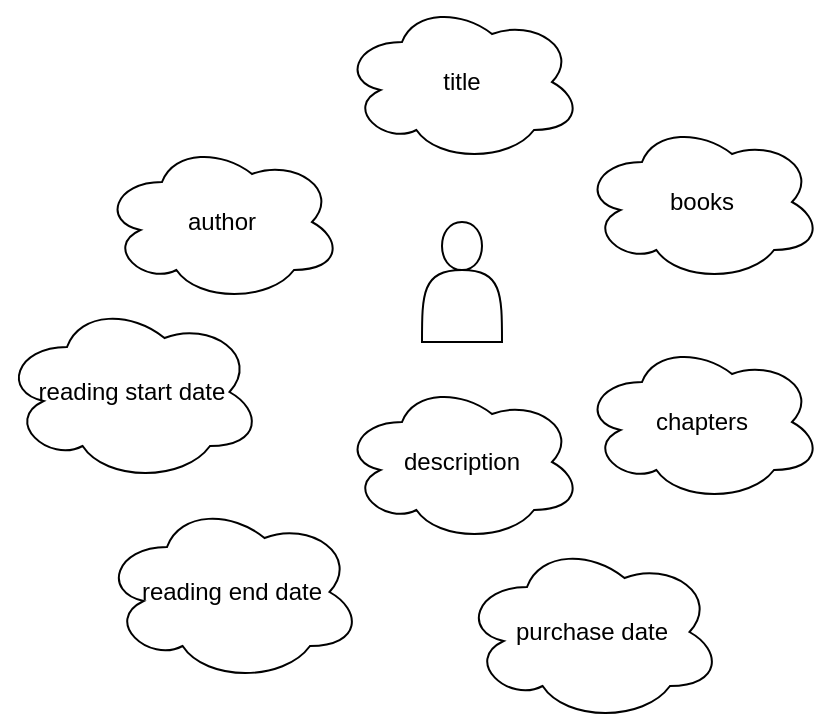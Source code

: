 <mxfile>
    <diagram id="qGkzBCWYP2JwlvV2tt4X" name="Purpose">
        <mxGraphModel dx="1076" dy="790" grid="1" gridSize="10" guides="1" tooltips="1" connect="1" arrows="1" fold="1" page="1" pageScale="1" pageWidth="850" pageHeight="1100" math="0" shadow="0">
            <root>
                <mxCell id="0"/>
                <mxCell id="1" parent="0"/>
                <mxCell id="4" value="" style="shape=actor;whiteSpace=wrap;html=1;" vertex="1" parent="1">
                    <mxGeometry x="360" y="240" width="40" height="60" as="geometry"/>
                </mxCell>
                <mxCell id="5" value="title" style="ellipse;shape=cloud;whiteSpace=wrap;html=1;" vertex="1" parent="1">
                    <mxGeometry x="320" y="130" width="120" height="80" as="geometry"/>
                </mxCell>
                <mxCell id="6" value="books" style="ellipse;shape=cloud;whiteSpace=wrap;html=1;" vertex="1" parent="1">
                    <mxGeometry x="440" y="190" width="120" height="80" as="geometry"/>
                </mxCell>
                <mxCell id="8" value="author" style="ellipse;shape=cloud;whiteSpace=wrap;html=1;" vertex="1" parent="1">
                    <mxGeometry x="200" y="200" width="120" height="80" as="geometry"/>
                </mxCell>
                <mxCell id="9" value="chapters" style="ellipse;shape=cloud;whiteSpace=wrap;html=1;" vertex="1" parent="1">
                    <mxGeometry x="440" y="300" width="120" height="80" as="geometry"/>
                </mxCell>
                <mxCell id="10" value="description" style="ellipse;shape=cloud;whiteSpace=wrap;html=1;" vertex="1" parent="1">
                    <mxGeometry x="320" y="320" width="120" height="80" as="geometry"/>
                </mxCell>
                <mxCell id="11" value="reading start date" style="ellipse;shape=cloud;whiteSpace=wrap;html=1;" vertex="1" parent="1">
                    <mxGeometry x="150" y="280" width="130" height="90" as="geometry"/>
                </mxCell>
                <mxCell id="12" value="reading end date" style="ellipse;shape=cloud;whiteSpace=wrap;html=1;" vertex="1" parent="1">
                    <mxGeometry x="200" y="380" width="130" height="90" as="geometry"/>
                </mxCell>
                <mxCell id="13" value="purchase date" style="ellipse;shape=cloud;whiteSpace=wrap;html=1;" vertex="1" parent="1">
                    <mxGeometry x="380" y="400" width="130" height="90" as="geometry"/>
                </mxCell>
            </root>
        </mxGraphModel>
    </diagram>
    <diagram id="6RpQIHceP03UAX_K-LFX" name="ER">
        <mxGraphModel dx="1266" dy="929" grid="1" gridSize="10" guides="1" tooltips="1" connect="1" arrows="1" fold="1" page="1" pageScale="1" pageWidth="850" pageHeight="1100" math="0" shadow="0">
            <root>
                <mxCell id="HDtmPVLynWEztx-Lgx2f-0"/>
                <mxCell id="HDtmPVLynWEztx-Lgx2f-1" parent="HDtmPVLynWEztx-Lgx2f-0"/>
                <mxCell id="HDtmPVLynWEztx-Lgx2f-2" value="user" style="rounded=0;whiteSpace=wrap;html=1;" vertex="1" parent="HDtmPVLynWEztx-Lgx2f-1">
                    <mxGeometry x="370" y="200" width="120" height="60" as="geometry"/>
                </mxCell>
                <mxCell id="HDtmPVLynWEztx-Lgx2f-8" value="" style="edgeStyle=none;html=1;startArrow=none;startFill=0;endArrow=ERmany;endFill=0;" edge="1" parent="HDtmPVLynWEztx-Lgx2f-1" source="HDtmPVLynWEztx-Lgx2f-3" target="HDtmPVLynWEztx-Lgx2f-4">
                    <mxGeometry relative="1" as="geometry"/>
                </mxCell>
                <mxCell id="oDYzQLkar8WeZtvxlOlH-1" value="" style="edgeStyle=none;html=1;startArrow=none;startFill=0;endArrow=none;endFill=0;" edge="1" parent="HDtmPVLynWEztx-Lgx2f-1" source="HDtmPVLynWEztx-Lgx2f-3" target="oDYzQLkar8WeZtvxlOlH-0">
                    <mxGeometry relative="1" as="geometry"/>
                </mxCell>
                <mxCell id="HDtmPVLynWEztx-Lgx2f-3" value="search" style="rhombus;whiteSpace=wrap;html=1;" vertex="1" parent="HDtmPVLynWEztx-Lgx2f-1">
                    <mxGeometry x="390" y="420" width="80" height="80" as="geometry"/>
                </mxCell>
                <mxCell id="HDtmPVLynWEztx-Lgx2f-4" value="book" style="rounded=0;whiteSpace=wrap;html=1;" vertex="1" parent="HDtmPVLynWEztx-Lgx2f-1">
                    <mxGeometry x="370" y="850" width="120" height="60" as="geometry"/>
                </mxCell>
                <mxCell id="HDtmPVLynWEztx-Lgx2f-7" value="" style="endArrow=ERmany;html=1;entryX=0.5;entryY=1;entryDx=0;entryDy=0;exitX=0.5;exitY=0;exitDx=0;exitDy=0;endFill=0;" edge="1" parent="HDtmPVLynWEztx-Lgx2f-1" source="HDtmPVLynWEztx-Lgx2f-3" target="HDtmPVLynWEztx-Lgx2f-2">
                    <mxGeometry width="50" height="50" relative="1" as="geometry">
                        <mxPoint x="480" y="450" as="sourcePoint"/>
                        <mxPoint x="590" y="330" as="targetPoint"/>
                    </mxGeometry>
                </mxCell>
                <mxCell id="c-QA1vv9fVMDzpl91ED1-4" style="edgeStyle=none;html=1;exitX=1;exitY=0.5;exitDx=0;exitDy=0;entryX=0;entryY=0.5;entryDx=0;entryDy=0;startArrow=none;startFill=0;endArrow=none;endFill=0;" edge="1" parent="HDtmPVLynWEztx-Lgx2f-1" source="Ldkp6jO8A5XuBbhfn18N-0" target="HDtmPVLynWEztx-Lgx2f-4">
                    <mxGeometry relative="1" as="geometry"/>
                </mxCell>
                <mxCell id="Ldkp6jO8A5XuBbhfn18N-0" value="author" style="ellipse;whiteSpace=wrap;html=1;" vertex="1" parent="HDtmPVLynWEztx-Lgx2f-1">
                    <mxGeometry x="90" y="790" width="120" height="80" as="geometry"/>
                </mxCell>
                <mxCell id="c-QA1vv9fVMDzpl91ED1-3" style="edgeStyle=none;html=1;exitX=1;exitY=0.5;exitDx=0;exitDy=0;entryX=0;entryY=0.5;entryDx=0;entryDy=0;startArrow=none;startFill=0;endArrow=none;endFill=0;" edge="1" parent="HDtmPVLynWEztx-Lgx2f-1" source="Ldkp6jO8A5XuBbhfn18N-1" target="HDtmPVLynWEztx-Lgx2f-4">
                    <mxGeometry relative="1" as="geometry"/>
                </mxCell>
                <mxCell id="Ldkp6jO8A5XuBbhfn18N-1" value="title" style="ellipse;whiteSpace=wrap;html=1;" vertex="1" parent="HDtmPVLynWEztx-Lgx2f-1">
                    <mxGeometry x="90" y="700" width="120" height="80" as="geometry"/>
                </mxCell>
                <mxCell id="c-QA1vv9fVMDzpl91ED1-5" style="edgeStyle=none;html=1;exitX=1;exitY=0.5;exitDx=0;exitDy=0;startArrow=none;startFill=0;endArrow=none;endFill=0;entryX=0;entryY=0.5;entryDx=0;entryDy=0;" edge="1" parent="HDtmPVLynWEztx-Lgx2f-1" source="Ldkp6jO8A5XuBbhfn18N-2" target="HDtmPVLynWEztx-Lgx2f-4">
                    <mxGeometry relative="1" as="geometry">
                        <mxPoint x="370" y="760" as="targetPoint"/>
                    </mxGeometry>
                </mxCell>
                <mxCell id="Ldkp6jO8A5XuBbhfn18N-2" value="description" style="ellipse;whiteSpace=wrap;html=1;" vertex="1" parent="HDtmPVLynWEztx-Lgx2f-1">
                    <mxGeometry x="90" y="880" width="120" height="80" as="geometry"/>
                </mxCell>
                <mxCell id="c-QA1vv9fVMDzpl91ED1-0" style="edgeStyle=none;html=1;exitX=0;exitY=0.5;exitDx=0;exitDy=0;entryX=1;entryY=0.5;entryDx=0;entryDy=0;startArrow=none;startFill=0;endArrow=none;endFill=0;" edge="1" parent="HDtmPVLynWEztx-Lgx2f-1" source="Ldkp6jO8A5XuBbhfn18N-3" target="HDtmPVLynWEztx-Lgx2f-4">
                    <mxGeometry relative="1" as="geometry"/>
                </mxCell>
                <mxCell id="Ldkp6jO8A5XuBbhfn18N-3" value="reading start date" style="ellipse;whiteSpace=wrap;html=1;" vertex="1" parent="HDtmPVLynWEztx-Lgx2f-1">
                    <mxGeometry x="590" y="760" width="120" height="80" as="geometry"/>
                </mxCell>
                <mxCell id="c-QA1vv9fVMDzpl91ED1-1" style="edgeStyle=none;html=1;exitX=0;exitY=0.5;exitDx=0;exitDy=0;entryX=1;entryY=0.5;entryDx=0;entryDy=0;startArrow=none;startFill=0;endArrow=none;endFill=0;" edge="1" parent="HDtmPVLynWEztx-Lgx2f-1" source="U02GgQwrUnwMw3LbmROY-0" target="HDtmPVLynWEztx-Lgx2f-4">
                    <mxGeometry relative="1" as="geometry"/>
                </mxCell>
                <mxCell id="U02GgQwrUnwMw3LbmROY-0" value="reading end date" style="ellipse;whiteSpace=wrap;html=1;" vertex="1" parent="HDtmPVLynWEztx-Lgx2f-1">
                    <mxGeometry x="590" y="840" width="120" height="80" as="geometry"/>
                </mxCell>
                <mxCell id="c-QA1vv9fVMDzpl91ED1-2" style="edgeStyle=none;html=1;exitX=0;exitY=0.5;exitDx=0;exitDy=0;startArrow=none;startFill=0;endArrow=none;endFill=0;entryX=1;entryY=0.5;entryDx=0;entryDy=0;" edge="1" parent="HDtmPVLynWEztx-Lgx2f-1" source="U02GgQwrUnwMw3LbmROY-1" target="HDtmPVLynWEztx-Lgx2f-4">
                    <mxGeometry relative="1" as="geometry">
                        <mxPoint x="490" y="760" as="targetPoint"/>
                    </mxGeometry>
                </mxCell>
                <mxCell id="U02GgQwrUnwMw3LbmROY-1" value="purchase date" style="ellipse;whiteSpace=wrap;html=1;" vertex="1" parent="HDtmPVLynWEztx-Lgx2f-1">
                    <mxGeometry x="590" y="920" width="120" height="80" as="geometry"/>
                </mxCell>
                <mxCell id="c-QA1vv9fVMDzpl91ED1-6" style="edgeStyle=none;html=1;exitX=1;exitY=0.5;exitDx=0;exitDy=0;entryX=0;entryY=0.5;entryDx=0;entryDy=0;startArrow=none;startFill=0;endArrow=none;endFill=0;" edge="1" parent="HDtmPVLynWEztx-Lgx2f-1" source="cZNj4leetHQAkteOxbQy-0" target="HDtmPVLynWEztx-Lgx2f-4">
                    <mxGeometry relative="1" as="geometry"/>
                </mxCell>
                <mxCell id="cZNj4leetHQAkteOxbQy-0" value="chapters" style="ellipse;whiteSpace=wrap;html=1;" vertex="1" parent="HDtmPVLynWEztx-Lgx2f-1">
                    <mxGeometry x="90" y="970" width="120" height="80" as="geometry"/>
                </mxCell>
                <mxCell id="c-QA1vv9fVMDzpl91ED1-11" style="edgeStyle=none;html=1;startArrow=none;startFill=0;endArrow=none;endFill=0;" edge="1" parent="HDtmPVLynWEztx-Lgx2f-1" source="c-QA1vv9fVMDzpl91ED1-7" target="HDtmPVLynWEztx-Lgx2f-2">
                    <mxGeometry relative="1" as="geometry"/>
                </mxCell>
                <mxCell id="c-QA1vv9fVMDzpl91ED1-7" value="fName" style="ellipse;whiteSpace=wrap;html=1;" vertex="1" parent="HDtmPVLynWEztx-Lgx2f-1">
                    <mxGeometry x="590" y="190" width="120" height="80" as="geometry"/>
                </mxCell>
                <mxCell id="c-QA1vv9fVMDzpl91ED1-12" style="edgeStyle=none;html=1;exitX=0;exitY=1;exitDx=0;exitDy=0;entryX=1;entryY=0;entryDx=0;entryDy=0;startArrow=none;startFill=0;endArrow=none;endFill=0;" edge="1" parent="HDtmPVLynWEztx-Lgx2f-1" source="c-QA1vv9fVMDzpl91ED1-8" target="HDtmPVLynWEztx-Lgx2f-2">
                    <mxGeometry relative="1" as="geometry"/>
                </mxCell>
                <mxCell id="c-QA1vv9fVMDzpl91ED1-8" value="lName" style="ellipse;whiteSpace=wrap;html=1;" vertex="1" parent="HDtmPVLynWEztx-Lgx2f-1">
                    <mxGeometry x="530" y="90" width="120" height="80" as="geometry"/>
                </mxCell>
                <mxCell id="c-QA1vv9fVMDzpl91ED1-13" style="edgeStyle=none;html=1;exitX=0.5;exitY=1;exitDx=0;exitDy=0;entryX=0.5;entryY=0;entryDx=0;entryDy=0;startArrow=none;startFill=0;endArrow=none;endFill=0;" edge="1" parent="HDtmPVLynWEztx-Lgx2f-1" source="c-QA1vv9fVMDzpl91ED1-10" target="HDtmPVLynWEztx-Lgx2f-2">
                    <mxGeometry relative="1" as="geometry"/>
                </mxCell>
                <mxCell id="c-QA1vv9fVMDzpl91ED1-10" value="userID" style="ellipse;whiteSpace=wrap;html=1;" vertex="1" parent="HDtmPVLynWEztx-Lgx2f-1">
                    <mxGeometry x="370" y="50" width="120" height="80" as="geometry"/>
                </mxCell>
                <mxCell id="oDYzQLkar8WeZtvxlOlH-0" value="title" style="ellipse;whiteSpace=wrap;html=1;" vertex="1" parent="HDtmPVLynWEztx-Lgx2f-1">
                    <mxGeometry x="580" y="420" width="120" height="80" as="geometry"/>
                </mxCell>
                <mxCell id="oDYzQLkar8WeZtvxlOlH-15" style="edgeStyle=none;html=1;exitX=0;exitY=0.5;exitDx=0;exitDy=0;startArrow=none;startFill=0;endArrow=none;endFill=0;" edge="1" parent="HDtmPVLynWEztx-Lgx2f-1" source="oDYzQLkar8WeZtvxlOlH-2">
                    <mxGeometry relative="1" as="geometry">
                        <mxPoint x="470" y="460" as="targetPoint"/>
                    </mxGeometry>
                </mxCell>
                <mxCell id="oDYzQLkar8WeZtvxlOlH-2" value="author" style="ellipse;whiteSpace=wrap;html=1;" vertex="1" parent="HDtmPVLynWEztx-Lgx2f-1">
                    <mxGeometry x="580" y="500" width="120" height="80" as="geometry"/>
                </mxCell>
                <mxCell id="oDYzQLkar8WeZtvxlOlH-14" style="edgeStyle=none;html=1;exitX=0;exitY=0.5;exitDx=0;exitDy=0;startArrow=none;startFill=0;endArrow=none;endFill=0;" edge="1" parent="HDtmPVLynWEztx-Lgx2f-1" source="oDYzQLkar8WeZtvxlOlH-3">
                    <mxGeometry relative="1" as="geometry">
                        <mxPoint x="470" y="460" as="targetPoint"/>
                    </mxGeometry>
                </mxCell>
                <mxCell id="oDYzQLkar8WeZtvxlOlH-3" value="description" style="ellipse;whiteSpace=wrap;html=1;" vertex="1" parent="HDtmPVLynWEztx-Lgx2f-1">
                    <mxGeometry x="580" y="330" width="120" height="80" as="geometry"/>
                </mxCell>
                <mxCell id="oDYzQLkar8WeZtvxlOlH-11" style="edgeStyle=none;html=1;exitX=1;exitY=0.5;exitDx=0;exitDy=0;startArrow=none;startFill=0;endArrow=none;endFill=0;" edge="1" parent="HDtmPVLynWEztx-Lgx2f-1" source="oDYzQLkar8WeZtvxlOlH-4">
                    <mxGeometry relative="1" as="geometry">
                        <mxPoint x="390" y="460" as="targetPoint"/>
                    </mxGeometry>
                </mxCell>
                <mxCell id="oDYzQLkar8WeZtvxlOlH-4" value="chapters" style="ellipse;whiteSpace=wrap;html=1;" vertex="1" parent="HDtmPVLynWEztx-Lgx2f-1">
                    <mxGeometry x="90" y="560" width="120" height="80" as="geometry"/>
                </mxCell>
                <mxCell id="oDYzQLkar8WeZtvxlOlH-12" style="edgeStyle=none;html=1;exitX=1;exitY=0.5;exitDx=0;exitDy=0;startArrow=none;startFill=0;endArrow=none;endFill=0;" edge="1" parent="HDtmPVLynWEztx-Lgx2f-1" source="oDYzQLkar8WeZtvxlOlH-5">
                    <mxGeometry relative="1" as="geometry">
                        <mxPoint x="390" y="460" as="targetPoint"/>
                    </mxGeometry>
                </mxCell>
                <mxCell id="oDYzQLkar8WeZtvxlOlH-5" value="reading start date" style="ellipse;whiteSpace=wrap;html=1;" vertex="1" parent="HDtmPVLynWEztx-Lgx2f-1">
                    <mxGeometry x="90" y="470" width="120" height="80" as="geometry"/>
                </mxCell>
                <mxCell id="oDYzQLkar8WeZtvxlOlH-9" style="edgeStyle=none;html=1;exitX=1;exitY=0.5;exitDx=0;exitDy=0;startArrow=none;startFill=0;endArrow=none;endFill=0;" edge="1" parent="HDtmPVLynWEztx-Lgx2f-1" source="oDYzQLkar8WeZtvxlOlH-6">
                    <mxGeometry relative="1" as="geometry">
                        <mxPoint x="390" y="460" as="targetPoint"/>
                    </mxGeometry>
                </mxCell>
                <mxCell id="oDYzQLkar8WeZtvxlOlH-6" value="reading end date" style="ellipse;whiteSpace=wrap;html=1;" vertex="1" parent="HDtmPVLynWEztx-Lgx2f-1">
                    <mxGeometry x="90" y="380" width="120" height="80" as="geometry"/>
                </mxCell>
                <mxCell id="oDYzQLkar8WeZtvxlOlH-8" style="edgeStyle=none;html=1;exitX=1;exitY=0.5;exitDx=0;exitDy=0;entryX=0;entryY=0.5;entryDx=0;entryDy=0;startArrow=none;startFill=0;endArrow=none;endFill=0;" edge="1" parent="HDtmPVLynWEztx-Lgx2f-1" source="oDYzQLkar8WeZtvxlOlH-7" target="HDtmPVLynWEztx-Lgx2f-3">
                    <mxGeometry relative="1" as="geometry"/>
                </mxCell>
                <mxCell id="oDYzQLkar8WeZtvxlOlH-7" value="purchase date" style="ellipse;whiteSpace=wrap;html=1;" vertex="1" parent="HDtmPVLynWEztx-Lgx2f-1">
                    <mxGeometry x="90" y="290" width="120" height="80" as="geometry"/>
                </mxCell>
            </root>
        </mxGraphModel>
    </diagram>
    <diagram id="AGApS3B_BdfpaORHlcEU" name="UML">
        <mxGraphModel dx="1076" dy="790" grid="1" gridSize="10" guides="1" tooltips="1" connect="1" arrows="1" fold="1" page="1" pageScale="1" pageWidth="850" pageHeight="1100" math="0" shadow="0">
            <root>
                <mxCell id="Ka0Qe1axJUZHr6vDXdSI-0"/>
                <mxCell id="Ka0Qe1axJUZHr6vDXdSI-1" parent="Ka0Qe1axJUZHr6vDXdSI-0"/>
                <mxCell id="Ka0Qe1axJUZHr6vDXdSI-2" value="User" style="swimlane;fontStyle=1;align=center;verticalAlign=top;childLayout=stackLayout;horizontal=1;startSize=26;horizontalStack=0;resizeParent=1;resizeParentMax=0;resizeLast=0;collapsible=1;marginBottom=0;" vertex="1" parent="Ka0Qe1axJUZHr6vDXdSI-1">
                    <mxGeometry x="60" y="100" width="160" height="104" as="geometry"/>
                </mxCell>
                <mxCell id="Ka0Qe1axJUZHr6vDXdSI-3" value="+ userID: int" style="text;strokeColor=none;fillColor=none;align=left;verticalAlign=top;spacingLeft=4;spacingRight=4;overflow=hidden;rotatable=0;points=[[0,0.5],[1,0.5]];portConstraint=eastwest;" vertex="1" parent="Ka0Qe1axJUZHr6vDXdSI-2">
                    <mxGeometry y="26" width="160" height="26" as="geometry"/>
                </mxCell>
                <mxCell id="KHwKEWFf__7P19PQWkkm-3" value="+ fName: string" style="text;strokeColor=none;fillColor=none;align=left;verticalAlign=top;spacingLeft=4;spacingRight=4;overflow=hidden;rotatable=0;points=[[0,0.5],[1,0.5]];portConstraint=eastwest;" vertex="1" parent="Ka0Qe1axJUZHr6vDXdSI-2">
                    <mxGeometry y="52" width="160" height="26" as="geometry"/>
                </mxCell>
                <mxCell id="AraLyrExD1ohgNpDYgND-0" value="+ lName: string" style="text;strokeColor=none;fillColor=none;align=left;verticalAlign=top;spacingLeft=4;spacingRight=4;overflow=hidden;rotatable=0;points=[[0,0.5],[1,0.5]];portConstraint=eastwest;" vertex="1" parent="Ka0Qe1axJUZHr6vDXdSI-2">
                    <mxGeometry y="78" width="160" height="26" as="geometry"/>
                </mxCell>
                <mxCell id="Ka0Qe1axJUZHr6vDXdSI-6" value="Book" style="swimlane;fontStyle=1;align=center;verticalAlign=top;childLayout=stackLayout;horizontal=1;startSize=26;horizontalStack=0;resizeParent=1;resizeParentMax=0;resizeLast=0;collapsible=1;marginBottom=0;" vertex="1" parent="Ka0Qe1axJUZHr6vDXdSI-1">
                    <mxGeometry x="580" y="100" width="240" height="234" as="geometry">
                        <mxRectangle x="400" y="100" width="60" height="26" as="alternateBounds"/>
                    </mxGeometry>
                </mxCell>
                <mxCell id="Ka0Qe1axJUZHr6vDXdSI-7" value="+ title: string" style="text;strokeColor=none;fillColor=none;align=left;verticalAlign=top;spacingLeft=4;spacingRight=4;overflow=hidden;rotatable=0;points=[[0,0.5],[1,0.5]];portConstraint=eastwest;" vertex="1" parent="Ka0Qe1axJUZHr6vDXdSI-6">
                    <mxGeometry y="26" width="240" height="26" as="geometry"/>
                </mxCell>
                <mxCell id="AraLyrExD1ohgNpDYgND-1" value="+ author: string" style="text;strokeColor=none;fillColor=none;align=left;verticalAlign=top;spacingLeft=4;spacingRight=4;overflow=hidden;rotatable=0;points=[[0,0.5],[1,0.5]];portConstraint=eastwest;" vertex="1" parent="Ka0Qe1axJUZHr6vDXdSI-6">
                    <mxGeometry y="52" width="240" height="26" as="geometry"/>
                </mxCell>
                <mxCell id="AraLyrExD1ohgNpDYgND-2" value="+ description: string" style="text;strokeColor=none;fillColor=none;align=left;verticalAlign=top;spacingLeft=4;spacingRight=4;overflow=hidden;rotatable=0;points=[[0,0.5],[1,0.5]];portConstraint=eastwest;" vertex="1" parent="Ka0Qe1axJUZHr6vDXdSI-6">
                    <mxGeometry y="78" width="240" height="26" as="geometry"/>
                </mxCell>
                <mxCell id="SZ0WcbJX_twaBT3-WVJU-0" value="+ chapters: int" style="text;strokeColor=none;fillColor=none;align=left;verticalAlign=top;spacingLeft=4;spacingRight=4;overflow=hidden;rotatable=0;points=[[0,0.5],[1,0.5]];portConstraint=eastwest;" vertex="1" parent="Ka0Qe1axJUZHr6vDXdSI-6">
                    <mxGeometry y="104" width="240" height="26" as="geometry"/>
                </mxCell>
                <mxCell id="AraLyrExD1ohgNpDYgND-3" value="+ purchase date: DateTime" style="text;strokeColor=none;fillColor=none;align=left;verticalAlign=top;spacingLeft=4;spacingRight=4;overflow=hidden;rotatable=0;points=[[0,0.5],[1,0.5]];portConstraint=eastwest;" vertex="1" parent="Ka0Qe1axJUZHr6vDXdSI-6">
                    <mxGeometry y="130" width="240" height="26" as="geometry"/>
                </mxCell>
                <mxCell id="AraLyrExD1ohgNpDYgND-4" value="+ start reading date: DateTime" style="text;strokeColor=none;fillColor=none;align=left;verticalAlign=top;spacingLeft=4;spacingRight=4;overflow=hidden;rotatable=0;points=[[0,0.5],[1,0.5]];portConstraint=eastwest;" vertex="1" parent="Ka0Qe1axJUZHr6vDXdSI-6">
                    <mxGeometry y="156" width="240" height="26" as="geometry"/>
                </mxCell>
                <mxCell id="AraLyrExD1ohgNpDYgND-5" value="+ end reading date: DateTime" style="text;strokeColor=none;fillColor=none;align=left;verticalAlign=top;spacingLeft=4;spacingRight=4;overflow=hidden;rotatable=0;points=[[0,0.5],[1,0.5]];portConstraint=eastwest;" vertex="1" parent="Ka0Qe1axJUZHr6vDXdSI-6">
                    <mxGeometry y="182" width="240" height="26" as="geometry"/>
                </mxCell>
                <mxCell id="1Y6p-_kE71GHpXE27afR-2" value="+ bookID: int" style="text;strokeColor=none;fillColor=none;align=left;verticalAlign=top;spacingLeft=4;spacingRight=4;overflow=hidden;rotatable=0;points=[[0,0.5],[1,0.5]];portConstraint=eastwest;" vertex="1" parent="Ka0Qe1axJUZHr6vDXdSI-6">
                    <mxGeometry y="208" width="240" height="26" as="geometry"/>
                </mxCell>
                <mxCell id="lwFSu5vnCqqhaPZG6fS5-0" value="Search" style="swimlane;fontStyle=1;align=center;verticalAlign=top;childLayout=stackLayout;horizontal=1;startSize=26;horizontalStack=0;resizeParent=1;resizeParentMax=0;resizeLast=0;collapsible=1;marginBottom=0;" vertex="1" parent="Ka0Qe1axJUZHr6vDXdSI-1">
                    <mxGeometry x="280" y="100" width="240" height="260" as="geometry">
                        <mxRectangle x="400" y="100" width="60" height="26" as="alternateBounds"/>
                    </mxGeometry>
                </mxCell>
                <mxCell id="lwFSu5vnCqqhaPZG6fS5-1" value="+ title: string" style="text;strokeColor=none;fillColor=none;align=left;verticalAlign=top;spacingLeft=4;spacingRight=4;overflow=hidden;rotatable=0;points=[[0,0.5],[1,0.5]];portConstraint=eastwest;" vertex="1" parent="lwFSu5vnCqqhaPZG6fS5-0">
                    <mxGeometry y="26" width="240" height="26" as="geometry"/>
                </mxCell>
                <mxCell id="lwFSu5vnCqqhaPZG6fS5-2" value="+ author: string" style="text;strokeColor=none;fillColor=none;align=left;verticalAlign=top;spacingLeft=4;spacingRight=4;overflow=hidden;rotatable=0;points=[[0,0.5],[1,0.5]];portConstraint=eastwest;" vertex="1" parent="lwFSu5vnCqqhaPZG6fS5-0">
                    <mxGeometry y="52" width="240" height="26" as="geometry"/>
                </mxCell>
                <mxCell id="lwFSu5vnCqqhaPZG6fS5-3" value="+ description: string" style="text;strokeColor=none;fillColor=none;align=left;verticalAlign=top;spacingLeft=4;spacingRight=4;overflow=hidden;rotatable=0;points=[[0,0.5],[1,0.5]];portConstraint=eastwest;" vertex="1" parent="lwFSu5vnCqqhaPZG6fS5-0">
                    <mxGeometry y="78" width="240" height="26" as="geometry"/>
                </mxCell>
                <mxCell id="lwFSu5vnCqqhaPZG6fS5-4" value="+ chapters: int" style="text;strokeColor=none;fillColor=none;align=left;verticalAlign=top;spacingLeft=4;spacingRight=4;overflow=hidden;rotatable=0;points=[[0,0.5],[1,0.5]];portConstraint=eastwest;" vertex="1" parent="lwFSu5vnCqqhaPZG6fS5-0">
                    <mxGeometry y="104" width="240" height="26" as="geometry"/>
                </mxCell>
                <mxCell id="lwFSu5vnCqqhaPZG6fS5-5" value="+ purchase date: DateTime" style="text;strokeColor=none;fillColor=none;align=left;verticalAlign=top;spacingLeft=4;spacingRight=4;overflow=hidden;rotatable=0;points=[[0,0.5],[1,0.5]];portConstraint=eastwest;" vertex="1" parent="lwFSu5vnCqqhaPZG6fS5-0">
                    <mxGeometry y="130" width="240" height="26" as="geometry"/>
                </mxCell>
                <mxCell id="lwFSu5vnCqqhaPZG6fS5-6" value="+ start reading date: DateTime" style="text;strokeColor=none;fillColor=none;align=left;verticalAlign=top;spacingLeft=4;spacingRight=4;overflow=hidden;rotatable=0;points=[[0,0.5],[1,0.5]];portConstraint=eastwest;" vertex="1" parent="lwFSu5vnCqqhaPZG6fS5-0">
                    <mxGeometry y="156" width="240" height="26" as="geometry"/>
                </mxCell>
                <mxCell id="lwFSu5vnCqqhaPZG6fS5-7" value="+ end reading date: DateTime" style="text;strokeColor=none;fillColor=none;align=left;verticalAlign=top;spacingLeft=4;spacingRight=4;overflow=hidden;rotatable=0;points=[[0,0.5],[1,0.5]];portConstraint=eastwest;" vertex="1" parent="lwFSu5vnCqqhaPZG6fS5-0">
                    <mxGeometry y="182" width="240" height="26" as="geometry"/>
                </mxCell>
                <mxCell id="1Y6p-_kE71GHpXE27afR-1" value="+ searchID: number" style="text;strokeColor=none;fillColor=none;align=left;verticalAlign=top;spacingLeft=4;spacingRight=4;overflow=hidden;rotatable=0;points=[[0,0.5],[1,0.5]];portConstraint=eastwest;" vertex="1" parent="lwFSu5vnCqqhaPZG6fS5-0">
                    <mxGeometry y="208" width="240" height="26" as="geometry"/>
                </mxCell>
                <mxCell id="1Y6p-_kE71GHpXE27afR-3" value="+ fk_user_id: int" style="text;strokeColor=none;fillColor=none;align=left;verticalAlign=top;spacingLeft=4;spacingRight=4;overflow=hidden;rotatable=0;points=[[0,0.5],[1,0.5]];portConstraint=eastwest;" vertex="1" parent="lwFSu5vnCqqhaPZG6fS5-0">
                    <mxGeometry y="234" width="240" height="26" as="geometry"/>
                </mxCell>
                <mxCell id="lwFSu5vnCqqhaPZG6fS5-9" value="" style="edgeStyle=entityRelationEdgeStyle;fontSize=12;html=1;endArrow=ERmany;endFill=0;entryX=1;entryY=0.5;entryDx=0;entryDy=0;exitX=0;exitY=0.5;exitDx=0;exitDy=0;startArrow=ERmany;startFill=0;" edge="1" parent="Ka0Qe1axJUZHr6vDXdSI-1" source="lwFSu5vnCqqhaPZG6fS5-6" target="KHwKEWFf__7P19PQWkkm-3">
                    <mxGeometry width="100" height="100" relative="1" as="geometry">
                        <mxPoint x="200" y="254" as="sourcePoint"/>
                        <mxPoint x="260" y="160" as="targetPoint"/>
                    </mxGeometry>
                </mxCell>
                <mxCell id="lwFSu5vnCqqhaPZG6fS5-10" value="" style="edgeStyle=entityRelationEdgeStyle;fontSize=12;html=1;endArrow=ERmany;startArrow=ERmany;entryX=0;entryY=0.282;entryDx=0;entryDy=0;entryPerimeter=0;" edge="1" parent="Ka0Qe1axJUZHr6vDXdSI-1" source="lwFSu5vnCqqhaPZG6fS5-5" target="AraLyrExD1ohgNpDYgND-2">
                    <mxGeometry width="100" height="100" relative="1" as="geometry">
                        <mxPoint x="500" y="290" as="sourcePoint"/>
                        <mxPoint x="600" y="190" as="targetPoint"/>
                    </mxGeometry>
                </mxCell>
            </root>
        </mxGraphModel>
    </diagram>
    <diagram name="UML-norm" id="lowA-XUmcXUYR2KzmPwj">
        <mxGraphModel dx="1076" dy="790" grid="1" gridSize="10" guides="1" tooltips="1" connect="1" arrows="1" fold="1" page="1" pageScale="1" pageWidth="850" pageHeight="1100" math="0" shadow="0">
            <root>
                <mxCell id="0TWA3kOWb8BYH_uvdzaJ-0"/>
                <mxCell id="0TWA3kOWb8BYH_uvdzaJ-1" parent="0TWA3kOWb8BYH_uvdzaJ-0"/>
                <mxCell id="0TWA3kOWb8BYH_uvdzaJ-2" value="User" style="swimlane;fontStyle=1;align=center;verticalAlign=top;childLayout=stackLayout;horizontal=1;startSize=26;horizontalStack=0;resizeParent=1;resizeParentMax=0;resizeLast=0;collapsible=1;marginBottom=0;" vertex="1" parent="0TWA3kOWb8BYH_uvdzaJ-1">
                    <mxGeometry x="60" y="100" width="160" height="104" as="geometry"/>
                </mxCell>
                <mxCell id="0TWA3kOWb8BYH_uvdzaJ-3" value="+ userID: int" style="text;strokeColor=none;fillColor=none;align=left;verticalAlign=top;spacingLeft=4;spacingRight=4;overflow=hidden;rotatable=0;points=[[0,0.5],[1,0.5]];portConstraint=eastwest;" vertex="1" parent="0TWA3kOWb8BYH_uvdzaJ-2">
                    <mxGeometry y="26" width="160" height="26" as="geometry"/>
                </mxCell>
                <mxCell id="0TWA3kOWb8BYH_uvdzaJ-4" value="+ fName: string" style="text;strokeColor=none;fillColor=none;align=left;verticalAlign=top;spacingLeft=4;spacingRight=4;overflow=hidden;rotatable=0;points=[[0,0.5],[1,0.5]];portConstraint=eastwest;" vertex="1" parent="0TWA3kOWb8BYH_uvdzaJ-2">
                    <mxGeometry y="52" width="160" height="26" as="geometry"/>
                </mxCell>
                <mxCell id="0TWA3kOWb8BYH_uvdzaJ-5" value="+ lName: string" style="text;strokeColor=none;fillColor=none;align=left;verticalAlign=top;spacingLeft=4;spacingRight=4;overflow=hidden;rotatable=0;points=[[0,0.5],[1,0.5]];portConstraint=eastwest;" vertex="1" parent="0TWA3kOWb8BYH_uvdzaJ-2">
                    <mxGeometry y="78" width="160" height="26" as="geometry"/>
                </mxCell>
                <mxCell id="0TWA3kOWb8BYH_uvdzaJ-6" value="Book" style="swimlane;fontStyle=1;align=center;verticalAlign=top;childLayout=stackLayout;horizontal=1;startSize=26;horizontalStack=0;resizeParent=1;resizeParentMax=0;resizeLast=0;collapsible=1;marginBottom=0;" vertex="1" parent="0TWA3kOWb8BYH_uvdzaJ-1">
                    <mxGeometry x="580" y="100" width="240" height="234" as="geometry">
                        <mxRectangle x="400" y="100" width="60" height="26" as="alternateBounds"/>
                    </mxGeometry>
                </mxCell>
                <mxCell id="0TWA3kOWb8BYH_uvdzaJ-7" value="+ title: string" style="text;strokeColor=none;fillColor=none;align=left;verticalAlign=top;spacingLeft=4;spacingRight=4;overflow=hidden;rotatable=0;points=[[0,0.5],[1,0.5]];portConstraint=eastwest;" vertex="1" parent="0TWA3kOWb8BYH_uvdzaJ-6">
                    <mxGeometry y="26" width="240" height="26" as="geometry"/>
                </mxCell>
                <mxCell id="0TWA3kOWb8BYH_uvdzaJ-8" value="+ author: string" style="text;strokeColor=none;fillColor=none;align=left;verticalAlign=top;spacingLeft=4;spacingRight=4;overflow=hidden;rotatable=0;points=[[0,0.5],[1,0.5]];portConstraint=eastwest;" vertex="1" parent="0TWA3kOWb8BYH_uvdzaJ-6">
                    <mxGeometry y="52" width="240" height="26" as="geometry"/>
                </mxCell>
                <mxCell id="0TWA3kOWb8BYH_uvdzaJ-9" value="+ description: string" style="text;strokeColor=none;fillColor=none;align=left;verticalAlign=top;spacingLeft=4;spacingRight=4;overflow=hidden;rotatable=0;points=[[0,0.5],[1,0.5]];portConstraint=eastwest;" vertex="1" parent="0TWA3kOWb8BYH_uvdzaJ-6">
                    <mxGeometry y="78" width="240" height="26" as="geometry"/>
                </mxCell>
                <mxCell id="0TWA3kOWb8BYH_uvdzaJ-10" value="+ chapters: int" style="text;strokeColor=none;fillColor=none;align=left;verticalAlign=top;spacingLeft=4;spacingRight=4;overflow=hidden;rotatable=0;points=[[0,0.5],[1,0.5]];portConstraint=eastwest;" vertex="1" parent="0TWA3kOWb8BYH_uvdzaJ-6">
                    <mxGeometry y="104" width="240" height="26" as="geometry"/>
                </mxCell>
                <mxCell id="0TWA3kOWb8BYH_uvdzaJ-11" value="+ purchase date: DateTime" style="text;strokeColor=none;fillColor=none;align=left;verticalAlign=top;spacingLeft=4;spacingRight=4;overflow=hidden;rotatable=0;points=[[0,0.5],[1,0.5]];portConstraint=eastwest;" vertex="1" parent="0TWA3kOWb8BYH_uvdzaJ-6">
                    <mxGeometry y="130" width="240" height="26" as="geometry"/>
                </mxCell>
                <mxCell id="0TWA3kOWb8BYH_uvdzaJ-12" value="+ start reading date: DateTime" style="text;strokeColor=none;fillColor=none;align=left;verticalAlign=top;spacingLeft=4;spacingRight=4;overflow=hidden;rotatable=0;points=[[0,0.5],[1,0.5]];portConstraint=eastwest;" vertex="1" parent="0TWA3kOWb8BYH_uvdzaJ-6">
                    <mxGeometry y="156" width="240" height="26" as="geometry"/>
                </mxCell>
                <mxCell id="0TWA3kOWb8BYH_uvdzaJ-13" value="+ end reading date: DateTime" style="text;strokeColor=none;fillColor=none;align=left;verticalAlign=top;spacingLeft=4;spacingRight=4;overflow=hidden;rotatable=0;points=[[0,0.5],[1,0.5]];portConstraint=eastwest;" vertex="1" parent="0TWA3kOWb8BYH_uvdzaJ-6">
                    <mxGeometry y="182" width="240" height="26" as="geometry"/>
                </mxCell>
                <mxCell id="0TWA3kOWb8BYH_uvdzaJ-14" value="+ bookID: int" style="text;strokeColor=none;fillColor=none;align=left;verticalAlign=top;spacingLeft=4;spacingRight=4;overflow=hidden;rotatable=0;points=[[0,0.5],[1,0.5]];portConstraint=eastwest;" vertex="1" parent="0TWA3kOWb8BYH_uvdzaJ-6">
                    <mxGeometry y="208" width="240" height="26" as="geometry"/>
                </mxCell>
                <mxCell id="0TWA3kOWb8BYH_uvdzaJ-15" value="Search" style="swimlane;fontStyle=1;align=center;verticalAlign=top;childLayout=stackLayout;horizontal=1;startSize=26;horizontalStack=0;resizeParent=1;resizeParentMax=0;resizeLast=0;collapsible=1;marginBottom=0;" vertex="1" parent="0TWA3kOWb8BYH_uvdzaJ-1">
                    <mxGeometry x="280" y="100" width="240" height="260" as="geometry">
                        <mxRectangle x="400" y="100" width="60" height="26" as="alternateBounds"/>
                    </mxGeometry>
                </mxCell>
                <mxCell id="0TWA3kOWb8BYH_uvdzaJ-16" value="+ title: string" style="text;strokeColor=none;fillColor=none;align=left;verticalAlign=top;spacingLeft=4;spacingRight=4;overflow=hidden;rotatable=0;points=[[0,0.5],[1,0.5]];portConstraint=eastwest;" vertex="1" parent="0TWA3kOWb8BYH_uvdzaJ-15">
                    <mxGeometry y="26" width="240" height="26" as="geometry"/>
                </mxCell>
                <mxCell id="0TWA3kOWb8BYH_uvdzaJ-17" value="+ author: string" style="text;strokeColor=none;fillColor=none;align=left;verticalAlign=top;spacingLeft=4;spacingRight=4;overflow=hidden;rotatable=0;points=[[0,0.5],[1,0.5]];portConstraint=eastwest;" vertex="1" parent="0TWA3kOWb8BYH_uvdzaJ-15">
                    <mxGeometry y="52" width="240" height="26" as="geometry"/>
                </mxCell>
                <mxCell id="0TWA3kOWb8BYH_uvdzaJ-18" value="+ description: string" style="text;strokeColor=none;fillColor=none;align=left;verticalAlign=top;spacingLeft=4;spacingRight=4;overflow=hidden;rotatable=0;points=[[0,0.5],[1,0.5]];portConstraint=eastwest;" vertex="1" parent="0TWA3kOWb8BYH_uvdzaJ-15">
                    <mxGeometry y="78" width="240" height="26" as="geometry"/>
                </mxCell>
                <mxCell id="0TWA3kOWb8BYH_uvdzaJ-19" value="+ chapters: int" style="text;strokeColor=none;fillColor=none;align=left;verticalAlign=top;spacingLeft=4;spacingRight=4;overflow=hidden;rotatable=0;points=[[0,0.5],[1,0.5]];portConstraint=eastwest;" vertex="1" parent="0TWA3kOWb8BYH_uvdzaJ-15">
                    <mxGeometry y="104" width="240" height="26" as="geometry"/>
                </mxCell>
                <mxCell id="0TWA3kOWb8BYH_uvdzaJ-20" value="+ purchase date: DateTime" style="text;strokeColor=none;fillColor=none;align=left;verticalAlign=top;spacingLeft=4;spacingRight=4;overflow=hidden;rotatable=0;points=[[0,0.5],[1,0.5]];portConstraint=eastwest;" vertex="1" parent="0TWA3kOWb8BYH_uvdzaJ-15">
                    <mxGeometry y="130" width="240" height="26" as="geometry"/>
                </mxCell>
                <mxCell id="0TWA3kOWb8BYH_uvdzaJ-21" value="+ start reading date: DateTime" style="text;strokeColor=none;fillColor=none;align=left;verticalAlign=top;spacingLeft=4;spacingRight=4;overflow=hidden;rotatable=0;points=[[0,0.5],[1,0.5]];portConstraint=eastwest;" vertex="1" parent="0TWA3kOWb8BYH_uvdzaJ-15">
                    <mxGeometry y="156" width="240" height="26" as="geometry"/>
                </mxCell>
                <mxCell id="0TWA3kOWb8BYH_uvdzaJ-22" value="+ end reading date: DateTime" style="text;strokeColor=none;fillColor=none;align=left;verticalAlign=top;spacingLeft=4;spacingRight=4;overflow=hidden;rotatable=0;points=[[0,0.5],[1,0.5]];portConstraint=eastwest;" vertex="1" parent="0TWA3kOWb8BYH_uvdzaJ-15">
                    <mxGeometry y="182" width="240" height="26" as="geometry"/>
                </mxCell>
                <mxCell id="0TWA3kOWb8BYH_uvdzaJ-23" value="+ searchID: number" style="text;strokeColor=none;fillColor=none;align=left;verticalAlign=top;spacingLeft=4;spacingRight=4;overflow=hidden;rotatable=0;points=[[0,0.5],[1,0.5]];portConstraint=eastwest;" vertex="1" parent="0TWA3kOWb8BYH_uvdzaJ-15">
                    <mxGeometry y="208" width="240" height="26" as="geometry"/>
                </mxCell>
                <mxCell id="0TWA3kOWb8BYH_uvdzaJ-24" value="+ fk_user_id: int" style="text;strokeColor=none;fillColor=none;align=left;verticalAlign=top;spacingLeft=4;spacingRight=4;overflow=hidden;rotatable=0;points=[[0,0.5],[1,0.5]];portConstraint=eastwest;" vertex="1" parent="0TWA3kOWb8BYH_uvdzaJ-15">
                    <mxGeometry y="234" width="240" height="26" as="geometry"/>
                </mxCell>
                <mxCell id="0TWA3kOWb8BYH_uvdzaJ-25" value="" style="edgeStyle=entityRelationEdgeStyle;fontSize=12;html=1;endArrow=ERmany;endFill=0;entryX=1;entryY=0.5;entryDx=0;entryDy=0;exitX=0;exitY=0.5;exitDx=0;exitDy=0;startArrow=ERmany;startFill=0;" edge="1" parent="0TWA3kOWb8BYH_uvdzaJ-1" source="0TWA3kOWb8BYH_uvdzaJ-21" target="0TWA3kOWb8BYH_uvdzaJ-4">
                    <mxGeometry width="100" height="100" relative="1" as="geometry">
                        <mxPoint x="200" y="254" as="sourcePoint"/>
                        <mxPoint x="260" y="160" as="targetPoint"/>
                    </mxGeometry>
                </mxCell>
                <mxCell id="0TWA3kOWb8BYH_uvdzaJ-26" value="" style="edgeStyle=entityRelationEdgeStyle;fontSize=12;html=1;endArrow=ERmany;startArrow=ERmany;entryX=0;entryY=0.282;entryDx=0;entryDy=0;entryPerimeter=0;" edge="1" parent="0TWA3kOWb8BYH_uvdzaJ-1" source="0TWA3kOWb8BYH_uvdzaJ-20" target="0TWA3kOWb8BYH_uvdzaJ-9">
                    <mxGeometry width="100" height="100" relative="1" as="geometry">
                        <mxPoint x="500" y="290" as="sourcePoint"/>
                        <mxPoint x="600" y="190" as="targetPoint"/>
                    </mxGeometry>
                </mxCell>
                <mxCell id="0TWA3kOWb8BYH_uvdzaJ-27" value="Category" style="swimlane;fontStyle=1;align=center;verticalAlign=top;childLayout=stackLayout;horizontal=1;startSize=26;horizontalStack=0;resizeParent=1;resizeParentMax=0;resizeLast=0;collapsible=1;marginBottom=0;" vertex="1" parent="0TWA3kOWb8BYH_uvdzaJ-1">
                    <mxGeometry x="570" y="390" width="240" height="78" as="geometry">
                        <mxRectangle x="400" y="100" width="60" height="26" as="alternateBounds"/>
                    </mxGeometry>
                </mxCell>
                <mxCell id="0TWA3kOWb8BYH_uvdzaJ-28" value="+ category_id: int" style="text;strokeColor=none;fillColor=none;align=left;verticalAlign=top;spacingLeft=4;spacingRight=4;overflow=hidden;rotatable=0;points=[[0,0.5],[1,0.5]];portConstraint=eastwest;" vertex="1" parent="0TWA3kOWb8BYH_uvdzaJ-27">
                    <mxGeometry y="26" width="240" height="26" as="geometry"/>
                </mxCell>
                <mxCell id="0TWA3kOWb8BYH_uvdzaJ-29" value="+ category: string" style="text;strokeColor=none;fillColor=none;align=left;verticalAlign=top;spacingLeft=4;spacingRight=4;overflow=hidden;rotatable=0;points=[[0,0.5],[1,0.5]];portConstraint=eastwest;" vertex="1" parent="0TWA3kOWb8BYH_uvdzaJ-27">
                    <mxGeometry y="52" width="240" height="26" as="geometry"/>
                </mxCell>
                <mxCell id="0TWA3kOWb8BYH_uvdzaJ-30" value="" style="edgeStyle=entityRelationEdgeStyle;fontSize=12;html=1;endArrow=ERmany;endFill=0;startArrow=ERone;startFill=0;" edge="1" parent="0TWA3kOWb8BYH_uvdzaJ-1" source="0TWA3kOWb8BYH_uvdzaJ-28">
                    <mxGeometry width="100" height="100" relative="1" as="geometry">
                        <mxPoint x="410" y="450" as="sourcePoint"/>
                        <mxPoint x="580" y="306" as="targetPoint"/>
                    </mxGeometry>
                </mxCell>
            </root>
        </mxGraphModel>
    </diagram>
</mxfile>